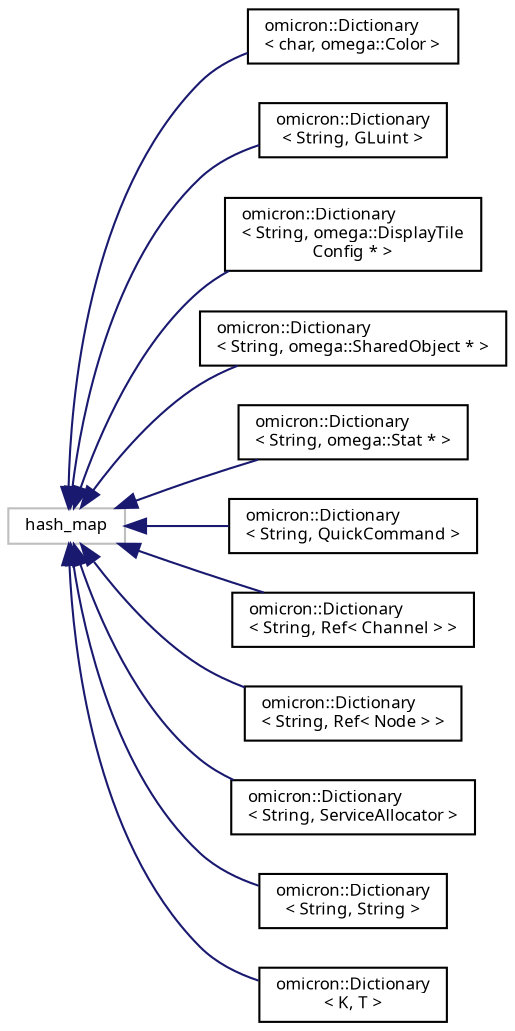 digraph "Graphical Class Hierarchy"
{
  bgcolor="transparent";
  edge [fontname="FreeSans.ttf",fontsize="8",labelfontname="FreeSans.ttf",labelfontsize="8"];
  node [fontname="FreeSans.ttf",fontsize="8",shape=record];
  rankdir="LR";
  Node1 [label="hash_map",height=0.2,width=0.4,color="grey75"];
  Node1 -> Node2 [dir="back",color="midnightblue",fontsize="8",style="solid",fontname="FreeSans.ttf"];
  Node2 [label="omicron::Dictionary\l\< char, omega::Color \>",height=0.2,width=0.4,color="black",URL="$classomicron_1_1_dictionary.html"];
  Node1 -> Node3 [dir="back",color="midnightblue",fontsize="8",style="solid",fontname="FreeSans.ttf"];
  Node3 [label="omicron::Dictionary\l\< String, GLuint \>",height=0.2,width=0.4,color="black",URL="$classomicron_1_1_dictionary.html"];
  Node1 -> Node4 [dir="back",color="midnightblue",fontsize="8",style="solid",fontname="FreeSans.ttf"];
  Node4 [label="omicron::Dictionary\l\< String, omega::DisplayTile\lConfig * \>",height=0.2,width=0.4,color="black",URL="$classomicron_1_1_dictionary.html"];
  Node1 -> Node5 [dir="back",color="midnightblue",fontsize="8",style="solid",fontname="FreeSans.ttf"];
  Node5 [label="omicron::Dictionary\l\< String, omega::SharedObject * \>",height=0.2,width=0.4,color="black",URL="$classomicron_1_1_dictionary.html"];
  Node1 -> Node6 [dir="back",color="midnightblue",fontsize="8",style="solid",fontname="FreeSans.ttf"];
  Node6 [label="omicron::Dictionary\l\< String, omega::Stat * \>",height=0.2,width=0.4,color="black",URL="$classomicron_1_1_dictionary.html"];
  Node1 -> Node7 [dir="back",color="midnightblue",fontsize="8",style="solid",fontname="FreeSans.ttf"];
  Node7 [label="omicron::Dictionary\l\< String, QuickCommand \>",height=0.2,width=0.4,color="black",URL="$classomicron_1_1_dictionary.html"];
  Node1 -> Node8 [dir="back",color="midnightblue",fontsize="8",style="solid",fontname="FreeSans.ttf"];
  Node8 [label="omicron::Dictionary\l\< String, Ref\< Channel \> \>",height=0.2,width=0.4,color="black",URL="$classomicron_1_1_dictionary.html"];
  Node1 -> Node9 [dir="back",color="midnightblue",fontsize="8",style="solid",fontname="FreeSans.ttf"];
  Node9 [label="omicron::Dictionary\l\< String, Ref\< Node \> \>",height=0.2,width=0.4,color="black",URL="$classomicron_1_1_dictionary.html"];
  Node1 -> Node10 [dir="back",color="midnightblue",fontsize="8",style="solid",fontname="FreeSans.ttf"];
  Node10 [label="omicron::Dictionary\l\< String, ServiceAllocator \>",height=0.2,width=0.4,color="black",URL="$classomicron_1_1_dictionary.html"];
  Node1 -> Node11 [dir="back",color="midnightblue",fontsize="8",style="solid",fontname="FreeSans.ttf"];
  Node11 [label="omicron::Dictionary\l\< String, String \>",height=0.2,width=0.4,color="black",URL="$classomicron_1_1_dictionary.html"];
  Node1 -> Node12 [dir="back",color="midnightblue",fontsize="8",style="solid",fontname="FreeSans.ttf"];
  Node12 [label="omicron::Dictionary\l\< K, T \>",height=0.2,width=0.4,color="black",URL="$classomicron_1_1_dictionary.html",tooltip="A Dictionary storing key-value pairs using a hashtable implementation. "];
}
